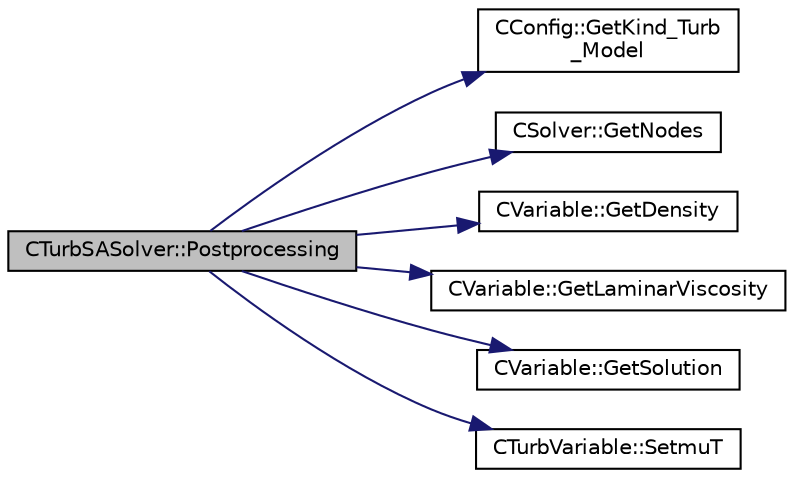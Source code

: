 digraph "CTurbSASolver::Postprocessing"
{
  edge [fontname="Helvetica",fontsize="10",labelfontname="Helvetica",labelfontsize="10"];
  node [fontname="Helvetica",fontsize="10",shape=record];
  rankdir="LR";
  Node373 [label="CTurbSASolver::Postprocessing",height=0.2,width=0.4,color="black", fillcolor="grey75", style="filled", fontcolor="black"];
  Node373 -> Node374 [color="midnightblue",fontsize="10",style="solid",fontname="Helvetica"];
  Node374 [label="CConfig::GetKind_Turb\l_Model",height=0.2,width=0.4,color="black", fillcolor="white", style="filled",URL="$class_c_config.html#a40aaed07fc5844d505d2c0b7076594d7",tooltip="Get the kind of the turbulence model. "];
  Node373 -> Node375 [color="midnightblue",fontsize="10",style="solid",fontname="Helvetica"];
  Node375 [label="CSolver::GetNodes",height=0.2,width=0.4,color="black", fillcolor="white", style="filled",URL="$class_c_solver.html#af3198e52a2ea377bb765647b5e697197",tooltip="Allow outside access to the nodes of the solver, containing conservatives, primitives, etc. "];
  Node373 -> Node376 [color="midnightblue",fontsize="10",style="solid",fontname="Helvetica"];
  Node376 [label="CVariable::GetDensity",height=0.2,width=0.4,color="black", fillcolor="white", style="filled",URL="$class_c_variable.html#a4892ca545884011b7903a8e35c43b43f",tooltip="A virtual member. "];
  Node373 -> Node377 [color="midnightblue",fontsize="10",style="solid",fontname="Helvetica"];
  Node377 [label="CVariable::GetLaminarViscosity",height=0.2,width=0.4,color="black", fillcolor="white", style="filled",URL="$class_c_variable.html#a0acbe55ca86de2c0205ae921193e9e95",tooltip="A virtual member. "];
  Node373 -> Node378 [color="midnightblue",fontsize="10",style="solid",fontname="Helvetica"];
  Node378 [label="CVariable::GetSolution",height=0.2,width=0.4,color="black", fillcolor="white", style="filled",URL="$class_c_variable.html#a261483e39c23c1de7cb9aea7e917c121",tooltip="Get the solution. "];
  Node373 -> Node379 [color="midnightblue",fontsize="10",style="solid",fontname="Helvetica"];
  Node379 [label="CTurbVariable::SetmuT",height=0.2,width=0.4,color="black", fillcolor="white", style="filled",URL="$class_c_turb_variable.html#acde5a428d211d2a34e677c8e4f4584ff",tooltip="Set the value of the eddy viscosity. "];
}
